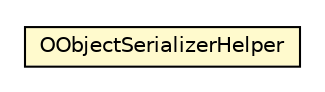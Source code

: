 #!/usr/local/bin/dot
#
# Class diagram 
# Generated by UMLGraph version R5_6-24-gf6e263 (http://www.umlgraph.org/)
#

digraph G {
	edge [fontname="Helvetica",fontsize=10,labelfontname="Helvetica",labelfontsize=10];
	node [fontname="Helvetica",fontsize=10,shape=plaintext];
	nodesep=0.25;
	ranksep=0.5;
	// com.orientechnologies.orient.object.serialization.OObjectSerializerHelper
	c2671815 [label=<<table title="com.orientechnologies.orient.object.serialization.OObjectSerializerHelper" border="0" cellborder="1" cellspacing="0" cellpadding="2" port="p" bgcolor="lemonChiffon" href="./OObjectSerializerHelper.html">
		<tr><td><table border="0" cellspacing="0" cellpadding="1">
<tr><td align="center" balign="center"> OObjectSerializerHelper </td></tr>
		</table></td></tr>
		</table>>, URL="./OObjectSerializerHelper.html", fontname="Helvetica", fontcolor="black", fontsize=10.0];
}

